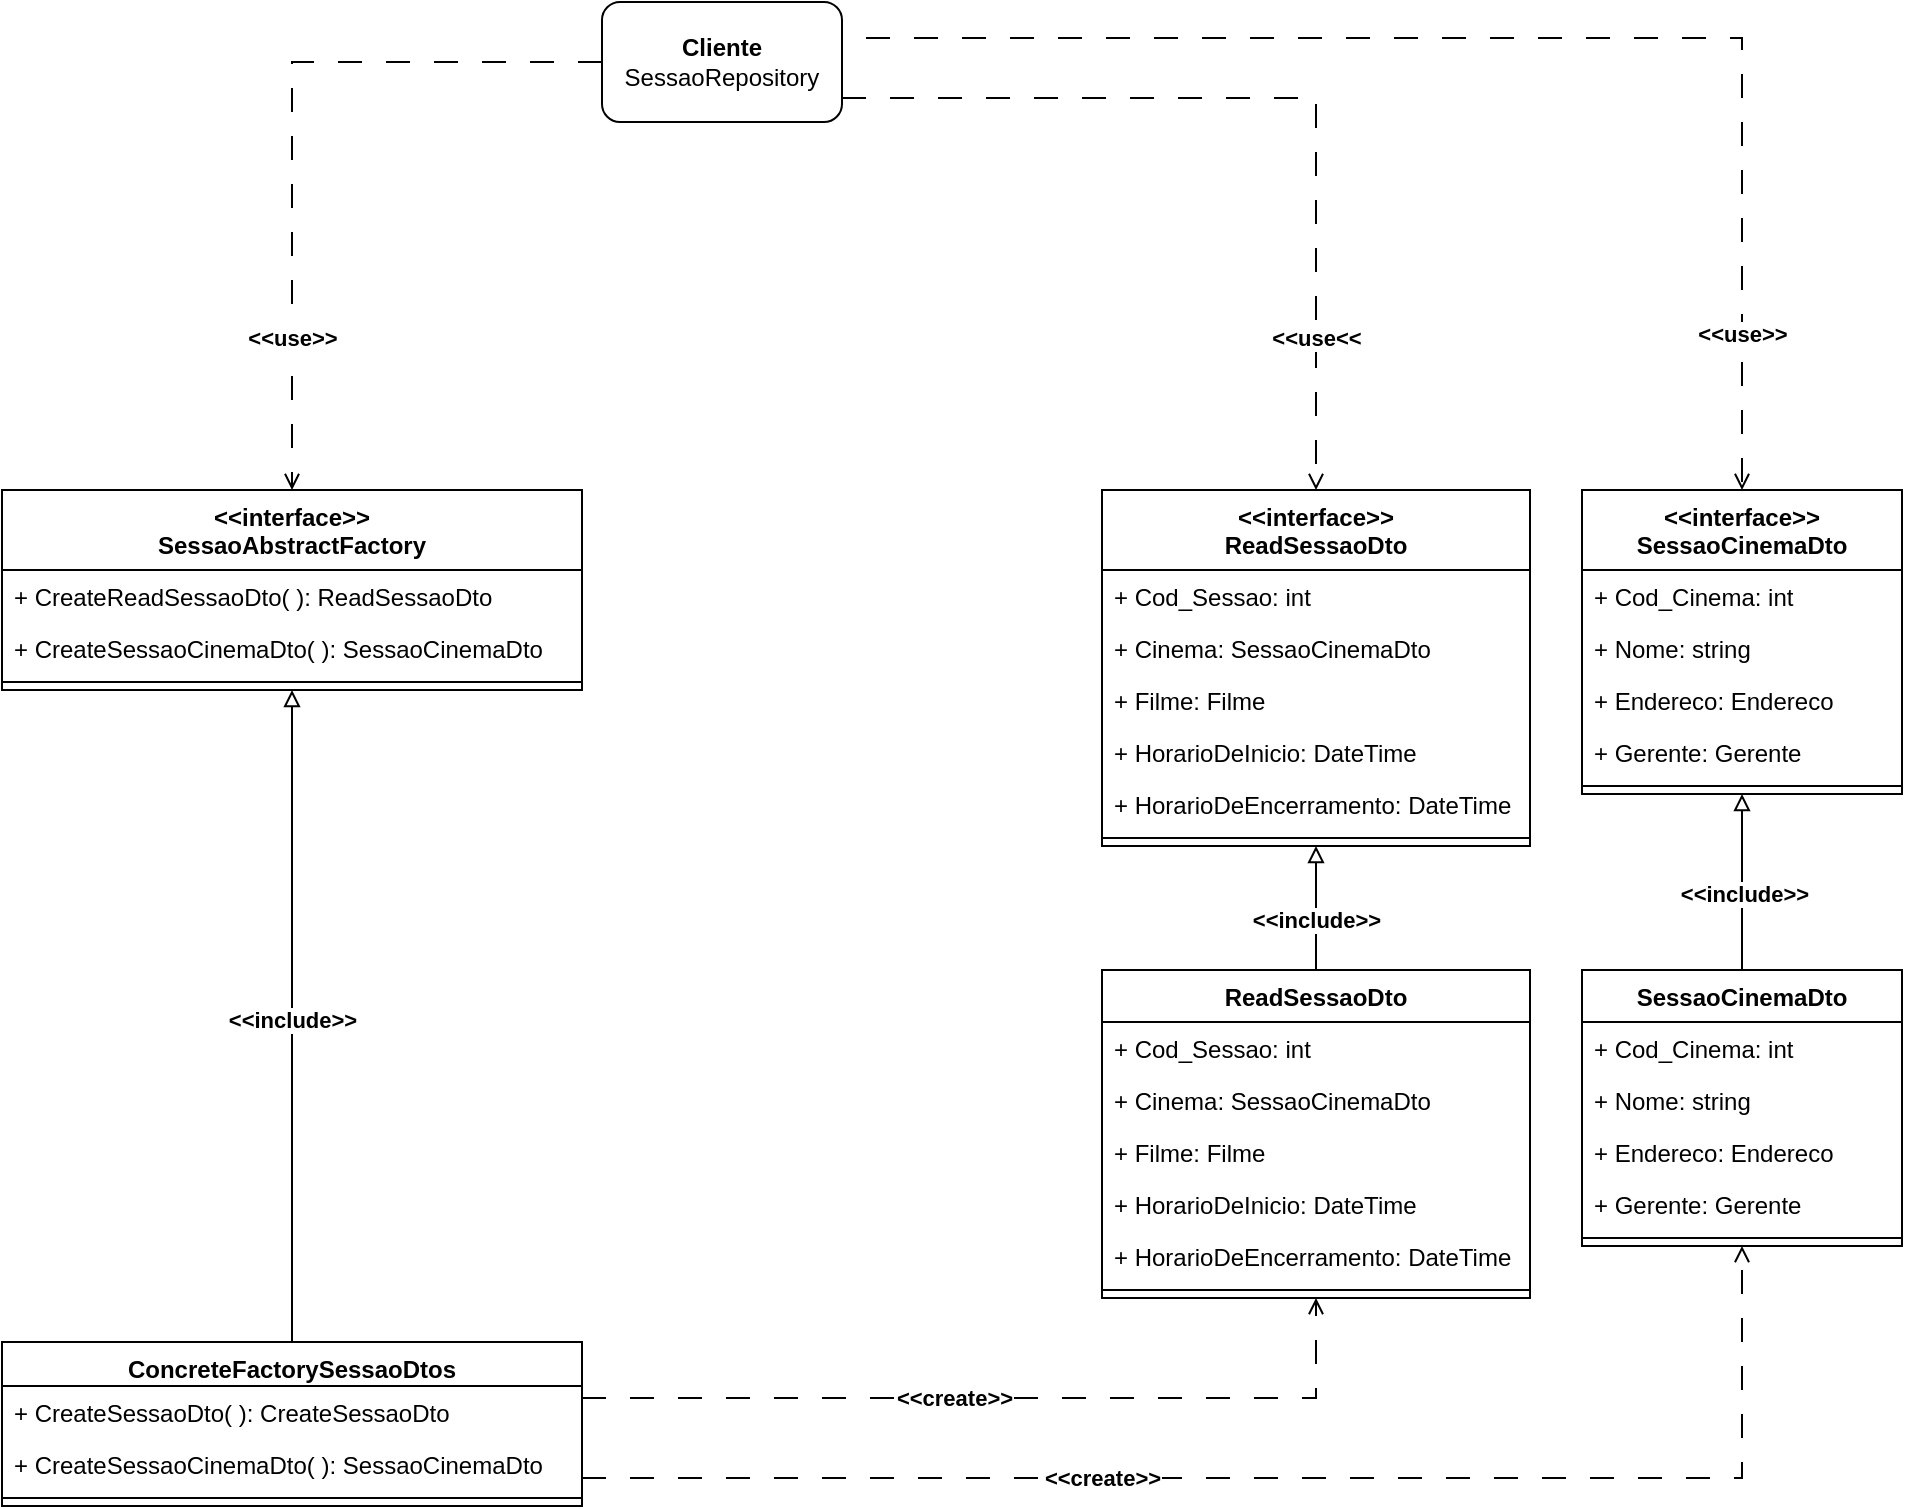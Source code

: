 <mxfile version="20.8.19" type="github" pages="2"><diagram name="Página-1" id="3QYv8OoUJTlC-Izh8MHj"><mxGraphModel dx="2607" dy="1447" grid="1" gridSize="10" guides="1" tooltips="1" connect="1" arrows="1" fold="1" page="1" pageScale="1" pageWidth="1169" pageHeight="827" math="0" shadow="0"><root><mxCell id="0"/><mxCell id="1" parent="0"/><mxCell id="uogWDruW6razTVMyN77_-1" value="&lt;&lt;interface&gt;&gt;&#10;SessaoAbstractFactory&#10;" style="swimlane;fontStyle=1;align=center;verticalAlign=top;childLayout=stackLayout;horizontal=1;startSize=40;horizontalStack=0;resizeParent=1;resizeParentMax=0;resizeLast=0;collapsible=1;marginBottom=0;" parent="1" vertex="1"><mxGeometry x="10" y="256" width="290" height="100" as="geometry"/></mxCell><mxCell id="uogWDruW6razTVMyN77_-6" value="+ CreateReadSessaoDto( ): ReadSessaoDto" style="text;strokeColor=none;fillColor=none;align=left;verticalAlign=top;spacingLeft=4;spacingRight=4;overflow=hidden;rotatable=0;points=[[0,0.5],[1,0.5]];portConstraint=eastwest;" parent="uogWDruW6razTVMyN77_-1" vertex="1"><mxGeometry y="40" width="290" height="26" as="geometry"/></mxCell><mxCell id="uogWDruW6razTVMyN77_-7" value="+ CreateSessaoCinemaDto( ): SessaoCinemaDto" style="text;strokeColor=none;fillColor=none;align=left;verticalAlign=top;spacingLeft=4;spacingRight=4;overflow=hidden;rotatable=0;points=[[0,0.5],[1,0.5]];portConstraint=eastwest;" parent="uogWDruW6razTVMyN77_-1" vertex="1"><mxGeometry y="66" width="290" height="26" as="geometry"/></mxCell><mxCell id="uogWDruW6razTVMyN77_-3" value="" style="line;strokeWidth=1;fillColor=none;align=left;verticalAlign=middle;spacingTop=-1;spacingLeft=3;spacingRight=3;rotatable=0;labelPosition=right;points=[];portConstraint=eastwest;strokeColor=inherit;" parent="uogWDruW6razTVMyN77_-1" vertex="1"><mxGeometry y="92" width="290" height="8" as="geometry"/></mxCell><mxCell id="uogWDruW6razTVMyN77_-22" style="rounded=0;orthogonalLoop=1;jettySize=auto;html=1;fontSize=18;endArrow=block;endFill=0;jumpStyle=none;entryX=0.5;entryY=1;entryDx=0;entryDy=0;" parent="1" source="uogWDruW6razTVMyN77_-16" target="uogWDruW6razTVMyN77_-1" edge="1"><mxGeometry relative="1" as="geometry"><mxPoint x="146" y="436" as="targetPoint"/></mxGeometry></mxCell><mxCell id="Snv5PQgeX9vCLsAR8VNj-62" value="&lt;b&gt;&amp;lt;&amp;lt;include&amp;gt;&amp;gt;&lt;/b&gt;" style="edgeLabel;html=1;align=center;verticalAlign=middle;resizable=0;points=[];" parent="uogWDruW6razTVMyN77_-22" vertex="1" connectable="0"><mxGeometry x="0.095" relative="1" as="geometry"><mxPoint y="17" as="offset"/></mxGeometry></mxCell><mxCell id="Snv5PQgeX9vCLsAR8VNj-49" style="edgeStyle=orthogonalEdgeStyle;rounded=0;orthogonalLoop=1;jettySize=auto;html=1;entryX=0.5;entryY=1;entryDx=0;entryDy=0;dashed=1;dashPattern=12 12;endArrow=open;endFill=0;" parent="1" source="uogWDruW6razTVMyN77_-16" target="Snv5PQgeX9vCLsAR8VNj-4" edge="1"><mxGeometry relative="1" as="geometry"><Array as="points"><mxPoint x="667" y="710"/></Array></mxGeometry></mxCell><mxCell id="Snv5PQgeX9vCLsAR8VNj-52" value="&lt;b&gt;&amp;lt;&amp;lt;create&amp;gt;&amp;gt;&lt;/b&gt;" style="edgeLabel;html=1;align=center;verticalAlign=middle;resizable=0;points=[];" parent="Snv5PQgeX9vCLsAR8VNj-49" vertex="1" connectable="0"><mxGeometry x="-0.263" relative="1" as="geometry"><mxPoint x="32" as="offset"/></mxGeometry></mxCell><mxCell id="uogWDruW6razTVMyN77_-16" value="ConcreteFactorySessaoDtos" style="swimlane;fontStyle=1;align=center;verticalAlign=top;childLayout=stackLayout;horizontal=1;startSize=22;horizontalStack=0;resizeParent=1;resizeParentMax=0;resizeLast=0;collapsible=1;marginBottom=0;" parent="1" vertex="1"><mxGeometry x="10" y="682" width="290" height="82" as="geometry"/></mxCell><mxCell id="uogWDruW6razTVMyN77_-17" value="+ CreateSessaoDto( ): CreateSessaoDto" style="text;strokeColor=none;fillColor=none;align=left;verticalAlign=top;spacingLeft=4;spacingRight=4;overflow=hidden;rotatable=0;points=[[0,0.5],[1,0.5]];portConstraint=eastwest;" parent="uogWDruW6razTVMyN77_-16" vertex="1"><mxGeometry y="22" width="290" height="26" as="geometry"/></mxCell><mxCell id="uogWDruW6razTVMyN77_-19" value="+ CreateSessaoCinemaDto( ): SessaoCinemaDto" style="text;strokeColor=none;fillColor=none;align=left;verticalAlign=top;spacingLeft=4;spacingRight=4;overflow=hidden;rotatable=0;points=[[0,0.5],[1,0.5]];portConstraint=eastwest;" parent="uogWDruW6razTVMyN77_-16" vertex="1"><mxGeometry y="48" width="290" height="26" as="geometry"/></mxCell><mxCell id="uogWDruW6razTVMyN77_-21" value="" style="line;strokeWidth=1;fillColor=none;align=left;verticalAlign=middle;spacingTop=-1;spacingLeft=3;spacingRight=3;rotatable=0;labelPosition=right;points=[];portConstraint=eastwest;strokeColor=inherit;" parent="uogWDruW6razTVMyN77_-16" vertex="1"><mxGeometry y="74" width="290" height="8" as="geometry"/></mxCell><mxCell id="uogWDruW6razTVMyN77_-23" value="&lt;&lt;interface&gt;&gt;&#10;ReadSessaoDto" style="swimlane;fontStyle=1;align=center;verticalAlign=top;childLayout=stackLayout;horizontal=1;startSize=40;horizontalStack=0;resizeParent=1;resizeParentMax=0;resizeLast=0;collapsible=1;marginBottom=0;fontSize=12;" parent="1" vertex="1"><mxGeometry x="560" y="256" width="214" height="178" as="geometry"/></mxCell><mxCell id="uogWDruW6razTVMyN77_-24" value="+ Cod_Sessao: int" style="text;strokeColor=none;fillColor=none;align=left;verticalAlign=top;spacingLeft=4;spacingRight=4;overflow=hidden;rotatable=0;points=[[0,0.5],[1,0.5]];portConstraint=eastwest;fontSize=12;" parent="uogWDruW6razTVMyN77_-23" vertex="1"><mxGeometry y="40" width="214" height="26" as="geometry"/></mxCell><mxCell id="uogWDruW6razTVMyN77_-39" value="+ Cinema: SessaoCinemaDto" style="text;strokeColor=none;fillColor=none;align=left;verticalAlign=top;spacingLeft=4;spacingRight=4;overflow=hidden;rotatable=0;points=[[0,0.5],[1,0.5]];portConstraint=eastwest;fontSize=12;" parent="uogWDruW6razTVMyN77_-23" vertex="1"><mxGeometry y="66" width="214" height="26" as="geometry"/></mxCell><mxCell id="uogWDruW6razTVMyN77_-40" value="+ Filme: Filme" style="text;strokeColor=none;fillColor=none;align=left;verticalAlign=top;spacingLeft=4;spacingRight=4;overflow=hidden;rotatable=0;points=[[0,0.5],[1,0.5]];portConstraint=eastwest;fontSize=12;" parent="uogWDruW6razTVMyN77_-23" vertex="1"><mxGeometry y="92" width="214" height="26" as="geometry"/></mxCell><mxCell id="uogWDruW6razTVMyN77_-41" value="+ HorarioDeInicio: DateTime" style="text;strokeColor=none;fillColor=none;align=left;verticalAlign=top;spacingLeft=4;spacingRight=4;overflow=hidden;rotatable=0;points=[[0,0.5],[1,0.5]];portConstraint=eastwest;fontSize=12;" parent="uogWDruW6razTVMyN77_-23" vertex="1"><mxGeometry y="118" width="214" height="26" as="geometry"/></mxCell><mxCell id="uogWDruW6razTVMyN77_-42" value="+ HorarioDeEncerramento: DateTime" style="text;strokeColor=none;fillColor=none;align=left;verticalAlign=top;spacingLeft=4;spacingRight=4;overflow=hidden;rotatable=0;points=[[0,0.5],[1,0.5]];portConstraint=eastwest;fontSize=12;" parent="uogWDruW6razTVMyN77_-23" vertex="1"><mxGeometry y="144" width="214" height="26" as="geometry"/></mxCell><mxCell id="uogWDruW6razTVMyN77_-25" value="" style="line;strokeWidth=1;fillColor=none;align=left;verticalAlign=middle;spacingTop=-1;spacingLeft=3;spacingRight=3;rotatable=0;labelPosition=right;points=[];portConstraint=eastwest;strokeColor=inherit;fontSize=12;" parent="uogWDruW6razTVMyN77_-23" vertex="1"><mxGeometry y="170" width="214" height="8" as="geometry"/></mxCell><mxCell id="uogWDruW6razTVMyN77_-33" value="&lt;&lt;interface&gt;&gt;&#10;SessaoCinemaDto" style="swimlane;fontStyle=1;align=center;verticalAlign=top;childLayout=stackLayout;horizontal=1;startSize=40;horizontalStack=0;resizeParent=1;resizeParentMax=0;resizeLast=0;collapsible=1;marginBottom=0;fontSize=12;" parent="1" vertex="1"><mxGeometry x="800" y="256" width="160" height="152" as="geometry"/></mxCell><mxCell id="uogWDruW6razTVMyN77_-34" value="+ Cod_Cinema: int   " style="text;strokeColor=none;fillColor=none;align=left;verticalAlign=top;spacingLeft=4;spacingRight=4;overflow=hidden;rotatable=0;points=[[0,0.5],[1,0.5]];portConstraint=eastwest;fontSize=12;" parent="uogWDruW6razTVMyN77_-33" vertex="1"><mxGeometry y="40" width="160" height="26" as="geometry"/></mxCell><mxCell id="uogWDruW6razTVMyN77_-43" value="+ Nome: string" style="text;strokeColor=none;fillColor=none;align=left;verticalAlign=top;spacingLeft=4;spacingRight=4;overflow=hidden;rotatable=0;points=[[0,0.5],[1,0.5]];portConstraint=eastwest;fontSize=12;" parent="uogWDruW6razTVMyN77_-33" vertex="1"><mxGeometry y="66" width="160" height="26" as="geometry"/></mxCell><mxCell id="uogWDruW6razTVMyN77_-44" value="+ Endereco: Endereco" style="text;strokeColor=none;fillColor=none;align=left;verticalAlign=top;spacingLeft=4;spacingRight=4;overflow=hidden;rotatable=0;points=[[0,0.5],[1,0.5]];portConstraint=eastwest;fontSize=12;" parent="uogWDruW6razTVMyN77_-33" vertex="1"><mxGeometry y="92" width="160" height="26" as="geometry"/></mxCell><mxCell id="uogWDruW6razTVMyN77_-45" value="+ Gerente: Gerente" style="text;strokeColor=none;fillColor=none;align=left;verticalAlign=top;spacingLeft=4;spacingRight=4;overflow=hidden;rotatable=0;points=[[0,0.5],[1,0.5]];portConstraint=eastwest;fontSize=12;" parent="uogWDruW6razTVMyN77_-33" vertex="1"><mxGeometry y="118" width="160" height="26" as="geometry"/></mxCell><mxCell id="uogWDruW6razTVMyN77_-35" value="" style="line;strokeWidth=1;fillColor=none;align=left;verticalAlign=middle;spacingTop=-1;spacingLeft=3;spacingRight=3;rotatable=0;labelPosition=right;points=[];portConstraint=eastwest;strokeColor=inherit;fontSize=12;" parent="uogWDruW6razTVMyN77_-33" vertex="1"><mxGeometry y="144" width="160" height="8" as="geometry"/></mxCell><mxCell id="Snv5PQgeX9vCLsAR8VNj-29" style="edgeStyle=none;rounded=0;orthogonalLoop=1;jettySize=auto;html=1;entryX=0.5;entryY=1;entryDx=0;entryDy=0;endArrow=block;endFill=0;" parent="1" source="Snv5PQgeX9vCLsAR8VNj-4" target="uogWDruW6razTVMyN77_-23" edge="1"><mxGeometry relative="1" as="geometry"/></mxCell><mxCell id="Snv5PQgeX9vCLsAR8VNj-59" value="&lt;b&gt;&amp;lt;&amp;lt;include&amp;gt;&amp;gt;&lt;/b&gt;" style="edgeLabel;html=1;align=center;verticalAlign=middle;resizable=0;points=[];" parent="Snv5PQgeX9vCLsAR8VNj-29" vertex="1" connectable="0"><mxGeometry x="0.169" y="1" relative="1" as="geometry"><mxPoint x="1" y="11" as="offset"/></mxGeometry></mxCell><mxCell id="Snv5PQgeX9vCLsAR8VNj-4" value="ReadSessaoDto" style="swimlane;fontStyle=1;align=center;verticalAlign=top;childLayout=stackLayout;horizontal=1;startSize=26;horizontalStack=0;resizeParent=1;resizeParentMax=0;resizeLast=0;collapsible=1;marginBottom=0;fontSize=12;" parent="1" vertex="1"><mxGeometry x="560" y="496" width="214" height="164" as="geometry"/></mxCell><mxCell id="Snv5PQgeX9vCLsAR8VNj-5" value="+ Cod_Sessao: int" style="text;strokeColor=none;fillColor=none;align=left;verticalAlign=top;spacingLeft=4;spacingRight=4;overflow=hidden;rotatable=0;points=[[0,0.5],[1,0.5]];portConstraint=eastwest;fontSize=12;" parent="Snv5PQgeX9vCLsAR8VNj-4" vertex="1"><mxGeometry y="26" width="214" height="26" as="geometry"/></mxCell><mxCell id="Snv5PQgeX9vCLsAR8VNj-6" value="+ Cinema: SessaoCinemaDto" style="text;strokeColor=none;fillColor=none;align=left;verticalAlign=top;spacingLeft=4;spacingRight=4;overflow=hidden;rotatable=0;points=[[0,0.5],[1,0.5]];portConstraint=eastwest;fontSize=12;" parent="Snv5PQgeX9vCLsAR8VNj-4" vertex="1"><mxGeometry y="52" width="214" height="26" as="geometry"/></mxCell><mxCell id="Snv5PQgeX9vCLsAR8VNj-7" value="+ Filme: Filme" style="text;strokeColor=none;fillColor=none;align=left;verticalAlign=top;spacingLeft=4;spacingRight=4;overflow=hidden;rotatable=0;points=[[0,0.5],[1,0.5]];portConstraint=eastwest;fontSize=12;" parent="Snv5PQgeX9vCLsAR8VNj-4" vertex="1"><mxGeometry y="78" width="214" height="26" as="geometry"/></mxCell><mxCell id="Snv5PQgeX9vCLsAR8VNj-8" value="+ HorarioDeInicio: DateTime" style="text;strokeColor=none;fillColor=none;align=left;verticalAlign=top;spacingLeft=4;spacingRight=4;overflow=hidden;rotatable=0;points=[[0,0.5],[1,0.5]];portConstraint=eastwest;fontSize=12;" parent="Snv5PQgeX9vCLsAR8VNj-4" vertex="1"><mxGeometry y="104" width="214" height="26" as="geometry"/></mxCell><mxCell id="Snv5PQgeX9vCLsAR8VNj-9" value="+ HorarioDeEncerramento: DateTime" style="text;strokeColor=none;fillColor=none;align=left;verticalAlign=top;spacingLeft=4;spacingRight=4;overflow=hidden;rotatable=0;points=[[0,0.5],[1,0.5]];portConstraint=eastwest;fontSize=12;" parent="Snv5PQgeX9vCLsAR8VNj-4" vertex="1"><mxGeometry y="130" width="214" height="26" as="geometry"/></mxCell><mxCell id="Snv5PQgeX9vCLsAR8VNj-10" value="" style="line;strokeWidth=1;fillColor=none;align=left;verticalAlign=middle;spacingTop=-1;spacingLeft=3;spacingRight=3;rotatable=0;labelPosition=right;points=[];portConstraint=eastwest;strokeColor=inherit;fontSize=12;" parent="Snv5PQgeX9vCLsAR8VNj-4" vertex="1"><mxGeometry y="156" width="214" height="8" as="geometry"/></mxCell><mxCell id="Snv5PQgeX9vCLsAR8VNj-30" style="edgeStyle=none;rounded=0;orthogonalLoop=1;jettySize=auto;html=1;entryX=0.5;entryY=1;entryDx=0;entryDy=0;endArrow=block;endFill=0;" parent="1" source="Snv5PQgeX9vCLsAR8VNj-22" target="uogWDruW6razTVMyN77_-33" edge="1"><mxGeometry relative="1" as="geometry"/></mxCell><mxCell id="Snv5PQgeX9vCLsAR8VNj-60" value="&lt;b&gt;&amp;lt;&amp;lt;include&amp;gt;&amp;gt;&lt;/b&gt;" style="edgeLabel;html=1;align=center;verticalAlign=middle;resizable=0;points=[];" parent="Snv5PQgeX9vCLsAR8VNj-30" vertex="1" connectable="0"><mxGeometry x="-0.139" y="-1" relative="1" as="geometry"><mxPoint as="offset"/></mxGeometry></mxCell><mxCell id="Snv5PQgeX9vCLsAR8VNj-22" value="SessaoCinemaDto" style="swimlane;fontStyle=1;align=center;verticalAlign=top;childLayout=stackLayout;horizontal=1;startSize=26;horizontalStack=0;resizeParent=1;resizeParentMax=0;resizeLast=0;collapsible=1;marginBottom=0;fontSize=12;" parent="1" vertex="1"><mxGeometry x="800" y="496" width="160" height="138" as="geometry"/></mxCell><mxCell id="Snv5PQgeX9vCLsAR8VNj-23" value="+ Cod_Cinema: int   " style="text;strokeColor=none;fillColor=none;align=left;verticalAlign=top;spacingLeft=4;spacingRight=4;overflow=hidden;rotatable=0;points=[[0,0.5],[1,0.5]];portConstraint=eastwest;fontSize=12;" parent="Snv5PQgeX9vCLsAR8VNj-22" vertex="1"><mxGeometry y="26" width="160" height="26" as="geometry"/></mxCell><mxCell id="Snv5PQgeX9vCLsAR8VNj-24" value="+ Nome: string" style="text;strokeColor=none;fillColor=none;align=left;verticalAlign=top;spacingLeft=4;spacingRight=4;overflow=hidden;rotatable=0;points=[[0,0.5],[1,0.5]];portConstraint=eastwest;fontSize=12;" parent="Snv5PQgeX9vCLsAR8VNj-22" vertex="1"><mxGeometry y="52" width="160" height="26" as="geometry"/></mxCell><mxCell id="Snv5PQgeX9vCLsAR8VNj-25" value="+ Endereco: Endereco" style="text;strokeColor=none;fillColor=none;align=left;verticalAlign=top;spacingLeft=4;spacingRight=4;overflow=hidden;rotatable=0;points=[[0,0.5],[1,0.5]];portConstraint=eastwest;fontSize=12;" parent="Snv5PQgeX9vCLsAR8VNj-22" vertex="1"><mxGeometry y="78" width="160" height="26" as="geometry"/></mxCell><mxCell id="Snv5PQgeX9vCLsAR8VNj-26" value="+ Gerente: Gerente" style="text;strokeColor=none;fillColor=none;align=left;verticalAlign=top;spacingLeft=4;spacingRight=4;overflow=hidden;rotatable=0;points=[[0,0.5],[1,0.5]];portConstraint=eastwest;fontSize=12;" parent="Snv5PQgeX9vCLsAR8VNj-22" vertex="1"><mxGeometry y="104" width="160" height="26" as="geometry"/></mxCell><mxCell id="Snv5PQgeX9vCLsAR8VNj-27" value="" style="line;strokeWidth=1;fillColor=none;align=left;verticalAlign=middle;spacingTop=-1;spacingLeft=3;spacingRight=3;rotatable=0;labelPosition=right;points=[];portConstraint=eastwest;strokeColor=inherit;fontSize=12;" parent="Snv5PQgeX9vCLsAR8VNj-22" vertex="1"><mxGeometry y="130" width="160" height="8" as="geometry"/></mxCell><mxCell id="Snv5PQgeX9vCLsAR8VNj-35" style="edgeStyle=orthogonalEdgeStyle;rounded=0;orthogonalLoop=1;jettySize=auto;html=1;entryX=0.5;entryY=0;entryDx=0;entryDy=0;dashed=1;dashPattern=12 12;endArrow=open;endFill=0;exitX=1;exitY=0.5;exitDx=0;exitDy=0;" parent="1" source="Snv5PQgeX9vCLsAR8VNj-32" target="uogWDruW6razTVMyN77_-33" edge="1"><mxGeometry relative="1" as="geometry"><Array as="points"><mxPoint x="430" y="30"/><mxPoint x="880" y="30"/></Array></mxGeometry></mxCell><mxCell id="Snv5PQgeX9vCLsAR8VNj-39" value="&lt;b&gt;&amp;lt;&amp;lt;use&amp;gt;&amp;gt;&lt;/b&gt;" style="edgeLabel;html=1;align=center;verticalAlign=middle;resizable=0;points=[];" parent="Snv5PQgeX9vCLsAR8VNj-35" vertex="1" connectable="0"><mxGeometry x="0.805" y="1" relative="1" as="geometry"><mxPoint x="-1" y="-11" as="offset"/></mxGeometry></mxCell><mxCell id="Snv5PQgeX9vCLsAR8VNj-41" style="edgeStyle=orthogonalEdgeStyle;rounded=0;orthogonalLoop=1;jettySize=auto;html=1;entryX=0.5;entryY=0;entryDx=0;entryDy=0;dashed=1;dashPattern=12 12;endArrow=open;endFill=0;" parent="1" source="Snv5PQgeX9vCLsAR8VNj-32" target="uogWDruW6razTVMyN77_-1" edge="1"><mxGeometry relative="1" as="geometry"/></mxCell><mxCell id="Snv5PQgeX9vCLsAR8VNj-42" value="&lt;b&gt;&amp;lt;&amp;lt;use&amp;gt;&amp;gt;&lt;/b&gt;" style="edgeLabel;html=1;align=center;verticalAlign=middle;resizable=0;points=[];" parent="Snv5PQgeX9vCLsAR8VNj-41" vertex="1" connectable="0"><mxGeometry x="0.522" y="-2" relative="1" as="geometry"><mxPoint x="2" y="12" as="offset"/></mxGeometry></mxCell><mxCell id="Snv5PQgeX9vCLsAR8VNj-67" style="edgeStyle=orthogonalEdgeStyle;rounded=0;orthogonalLoop=1;jettySize=auto;html=1;entryX=0.5;entryY=0;entryDx=0;entryDy=0;dashed=1;dashPattern=12 12;endArrow=open;endFill=0;" parent="1" source="Snv5PQgeX9vCLsAR8VNj-32" target="uogWDruW6razTVMyN77_-23" edge="1"><mxGeometry relative="1" as="geometry"><Array as="points"><mxPoint x="667" y="60"/></Array></mxGeometry></mxCell><mxCell id="Snv5PQgeX9vCLsAR8VNj-68" value="&lt;b&gt;&amp;lt;&amp;lt;use&amp;lt;&amp;lt;&lt;/b&gt;" style="edgeLabel;html=1;align=center;verticalAlign=middle;resizable=0;points=[];" parent="Snv5PQgeX9vCLsAR8VNj-67" vertex="1" connectable="0"><mxGeometry x="0.614" y="-1" relative="1" as="geometry"><mxPoint x="1" y="7" as="offset"/></mxGeometry></mxCell><mxCell id="Snv5PQgeX9vCLsAR8VNj-32" value="&lt;b&gt;Cliente&lt;/b&gt;&lt;br&gt;SessaoRepository" style="rounded=1;whiteSpace=wrap;html=1;" parent="1" vertex="1"><mxGeometry x="310" y="12" width="120" height="60" as="geometry"/></mxCell><mxCell id="Snv5PQgeX9vCLsAR8VNj-69" style="edgeStyle=orthogonalEdgeStyle;rounded=0;orthogonalLoop=1;jettySize=auto;html=1;entryX=0.5;entryY=1;entryDx=0;entryDy=0;dashed=1;dashPattern=12 12;endArrow=open;endFill=0;" parent="1" source="uogWDruW6razTVMyN77_-19" target="Snv5PQgeX9vCLsAR8VNj-22" edge="1"><mxGeometry relative="1" as="geometry"><Array as="points"><mxPoint x="880" y="750"/></Array></mxGeometry></mxCell><mxCell id="Snv5PQgeX9vCLsAR8VNj-71" value="&lt;b&gt;&amp;lt;&amp;lt;create&amp;gt;&amp;gt;&lt;/b&gt;" style="edgeLabel;html=1;align=center;verticalAlign=middle;resizable=0;points=[];" parent="Snv5PQgeX9vCLsAR8VNj-69" vertex="1" connectable="0"><mxGeometry x="0.097" y="-2" relative="1" as="geometry"><mxPoint x="-122" y="-2" as="offset"/></mxGeometry></mxCell></root></mxGraphModel></diagram><diagram id="BQzX-mF-ob3QXdewWhoC" name="Página-2"><mxGraphModel dx="1434" dy="796" grid="1" gridSize="10" guides="1" tooltips="1" connect="1" arrows="1" fold="1" page="1" pageScale="1" pageWidth="1169" pageHeight="827" math="0" shadow="0"><root><mxCell id="0"/><mxCell id="1" parent="0"/><mxCell id="42fMEA1n6nSUN0ZFP5e2-1" value="&lt;&lt;interface&gt;&gt;&#10;CinemaAbstractFactory&#10;" style="swimlane;fontStyle=1;align=center;verticalAlign=top;childLayout=stackLayout;horizontal=1;startSize=40;horizontalStack=0;resizeParent=1;resizeParentMax=0;resizeLast=0;collapsible=1;marginBottom=0;" vertex="1" parent="1"><mxGeometry x="15" y="256" width="290" height="100" as="geometry"/></mxCell><mxCell id="42fMEA1n6nSUN0ZFP5e2-2" value="+ CreateReadCinemaDto( ): ReadCinemaDto" style="text;strokeColor=none;fillColor=none;align=left;verticalAlign=top;spacingLeft=4;spacingRight=4;overflow=hidden;rotatable=0;points=[[0,0.5],[1,0.5]];portConstraint=eastwest;" vertex="1" parent="42fMEA1n6nSUN0ZFP5e2-1"><mxGeometry y="40" width="290" height="26" as="geometry"/></mxCell><mxCell id="42fMEA1n6nSUN0ZFP5e2-3" value="+ CreateCinemaSessaoDto( ): CinemaSessaoDto" style="text;strokeColor=none;fillColor=none;align=left;verticalAlign=top;spacingLeft=4;spacingRight=4;overflow=hidden;rotatable=0;points=[[0,0.5],[1,0.5]];portConstraint=eastwest;" vertex="1" parent="42fMEA1n6nSUN0ZFP5e2-1"><mxGeometry y="66" width="290" height="26" as="geometry"/></mxCell><mxCell id="42fMEA1n6nSUN0ZFP5e2-4" value="" style="line;strokeWidth=1;fillColor=none;align=left;verticalAlign=middle;spacingTop=-1;spacingLeft=3;spacingRight=3;rotatable=0;labelPosition=right;points=[];portConstraint=eastwest;strokeColor=inherit;" vertex="1" parent="42fMEA1n6nSUN0ZFP5e2-1"><mxGeometry y="92" width="290" height="8" as="geometry"/></mxCell><mxCell id="42fMEA1n6nSUN0ZFP5e2-5" style="rounded=0;orthogonalLoop=1;jettySize=auto;html=1;fontSize=18;endArrow=block;endFill=0;jumpStyle=none;entryX=0.5;entryY=1;entryDx=0;entryDy=0;" edge="1" parent="1" source="42fMEA1n6nSUN0ZFP5e2-9" target="42fMEA1n6nSUN0ZFP5e2-1"><mxGeometry relative="1" as="geometry"><mxPoint x="146" y="436" as="targetPoint"/></mxGeometry></mxCell><mxCell id="42fMEA1n6nSUN0ZFP5e2-6" value="&lt;b&gt;&amp;lt;&amp;lt;include&amp;gt;&amp;gt;&lt;/b&gt;" style="edgeLabel;html=1;align=center;verticalAlign=middle;resizable=0;points=[];" vertex="1" connectable="0" parent="42fMEA1n6nSUN0ZFP5e2-5"><mxGeometry x="0.095" relative="1" as="geometry"><mxPoint y="17" as="offset"/></mxGeometry></mxCell><mxCell id="42fMEA1n6nSUN0ZFP5e2-7" style="edgeStyle=orthogonalEdgeStyle;rounded=0;orthogonalLoop=1;jettySize=auto;html=1;entryX=0.5;entryY=1;entryDx=0;entryDy=0;dashed=1;dashPattern=12 12;endArrow=open;endFill=0;" edge="1" parent="1" source="42fMEA1n6nSUN0ZFP5e2-9" target="42fMEA1n6nSUN0ZFP5e2-28"><mxGeometry relative="1" as="geometry"><Array as="points"><mxPoint x="667" y="710"/></Array></mxGeometry></mxCell><mxCell id="42fMEA1n6nSUN0ZFP5e2-8" value="&lt;b&gt;&amp;lt;&amp;lt;create&amp;gt;&amp;gt;&lt;/b&gt;" style="edgeLabel;html=1;align=center;verticalAlign=middle;resizable=0;points=[];" vertex="1" connectable="0" parent="42fMEA1n6nSUN0ZFP5e2-7"><mxGeometry x="-0.263" relative="1" as="geometry"><mxPoint x="32" as="offset"/></mxGeometry></mxCell><mxCell id="42fMEA1n6nSUN0ZFP5e2-9" value="ConcreteFactoryCinemaDto" style="swimlane;fontStyle=1;align=center;verticalAlign=top;childLayout=stackLayout;horizontal=1;startSize=22;horizontalStack=0;resizeParent=1;resizeParentMax=0;resizeLast=0;collapsible=1;marginBottom=0;" vertex="1" parent="1"><mxGeometry x="10" y="682" width="300" height="82" as="geometry"/></mxCell><mxCell id="42fMEA1n6nSUN0ZFP5e2-10" value="+ CreateReadCinemaDto( ): ReadCinemaDtoImpl" style="text;strokeColor=none;fillColor=none;align=left;verticalAlign=top;spacingLeft=4;spacingRight=4;overflow=hidden;rotatable=0;points=[[0,0.5],[1,0.5]];portConstraint=eastwest;" vertex="1" parent="42fMEA1n6nSUN0ZFP5e2-9"><mxGeometry y="22" width="300" height="26" as="geometry"/></mxCell><mxCell id="42fMEA1n6nSUN0ZFP5e2-11" value="+ CreateCinemaSessaoDto( ): CinemaSessaoDtoImpl" style="text;strokeColor=none;fillColor=none;align=left;verticalAlign=top;spacingLeft=4;spacingRight=4;overflow=hidden;rotatable=0;points=[[0,0.5],[1,0.5]];portConstraint=eastwest;" vertex="1" parent="42fMEA1n6nSUN0ZFP5e2-9"><mxGeometry y="48" width="300" height="26" as="geometry"/></mxCell><mxCell id="42fMEA1n6nSUN0ZFP5e2-12" value="" style="line;strokeWidth=1;fillColor=none;align=left;verticalAlign=middle;spacingTop=-1;spacingLeft=3;spacingRight=3;rotatable=0;labelPosition=right;points=[];portConstraint=eastwest;strokeColor=inherit;" vertex="1" parent="42fMEA1n6nSUN0ZFP5e2-9"><mxGeometry y="74" width="300" height="8" as="geometry"/></mxCell><mxCell id="42fMEA1n6nSUN0ZFP5e2-13" value="&lt;&lt;interface&gt;&gt;&#10;ReadCinemaDto" style="swimlane;fontStyle=1;align=center;verticalAlign=top;childLayout=stackLayout;horizontal=1;startSize=40;horizontalStack=0;resizeParent=1;resizeParentMax=0;resizeLast=0;collapsible=1;marginBottom=0;fontSize=12;" vertex="1" parent="1"><mxGeometry x="560" y="210" width="214" height="204" as="geometry"/></mxCell><mxCell id="42fMEA1n6nSUN0ZFP5e2-14" value="+ Cod_Cinema: int" style="text;strokeColor=none;fillColor=none;align=left;verticalAlign=top;spacingLeft=4;spacingRight=4;overflow=hidden;rotatable=0;points=[[0,0.5],[1,0.5]];portConstraint=eastwest;fontSize=12;" vertex="1" parent="42fMEA1n6nSUN0ZFP5e2-13"><mxGeometry y="40" width="214" height="26" as="geometry"/></mxCell><mxCell id="42fMEA1n6nSUN0ZFP5e2-15" value="+ Nome: string" style="text;strokeColor=none;fillColor=none;align=left;verticalAlign=top;spacingLeft=4;spacingRight=4;overflow=hidden;rotatable=0;points=[[0,0.5],[1,0.5]];portConstraint=eastwest;fontSize=12;" vertex="1" parent="42fMEA1n6nSUN0ZFP5e2-13"><mxGeometry y="66" width="214" height="26" as="geometry"/></mxCell><mxCell id="42fMEA1n6nSUN0ZFP5e2-54" value="+ Gerente: Gerente" style="text;strokeColor=none;fillColor=none;align=left;verticalAlign=top;spacingLeft=4;spacingRight=4;overflow=hidden;rotatable=0;points=[[0,0.5],[1,0.5]];portConstraint=eastwest;fontSize=12;" vertex="1" parent="42fMEA1n6nSUN0ZFP5e2-13"><mxGeometry y="92" width="214" height="26" as="geometry"/></mxCell><mxCell id="42fMEA1n6nSUN0ZFP5e2-55" value="+ Endereco: Endereco" style="text;strokeColor=none;fillColor=none;align=left;verticalAlign=top;spacingLeft=4;spacingRight=4;overflow=hidden;rotatable=0;points=[[0,0.5],[1,0.5]];portConstraint=eastwest;fontSize=12;" vertex="1" parent="42fMEA1n6nSUN0ZFP5e2-13"><mxGeometry y="118" width="214" height="26" as="geometry"/></mxCell><mxCell id="42fMEA1n6nSUN0ZFP5e2-16" value="+ Sessoes: List&lt;CinemaSessaoDto&gt;" style="text;strokeColor=none;fillColor=none;align=left;verticalAlign=top;spacingLeft=4;spacingRight=4;overflow=hidden;rotatable=0;points=[[0,0.5],[1,0.5]];portConstraint=eastwest;fontSize=12;" vertex="1" parent="42fMEA1n6nSUN0ZFP5e2-13"><mxGeometry y="144" width="214" height="26" as="geometry"/></mxCell><mxCell id="42fMEA1n6nSUN0ZFP5e2-17" value="+ Filmes: List&lt;Filme&gt;" style="text;strokeColor=none;fillColor=none;align=left;verticalAlign=top;spacingLeft=4;spacingRight=4;overflow=hidden;rotatable=0;points=[[0,0.5],[1,0.5]];portConstraint=eastwest;fontSize=12;" vertex="1" parent="42fMEA1n6nSUN0ZFP5e2-13"><mxGeometry y="170" width="214" height="26" as="geometry"/></mxCell><mxCell id="42fMEA1n6nSUN0ZFP5e2-19" value="" style="line;strokeWidth=1;fillColor=none;align=left;verticalAlign=middle;spacingTop=-1;spacingLeft=3;spacingRight=3;rotatable=0;labelPosition=right;points=[];portConstraint=eastwest;strokeColor=inherit;fontSize=12;" vertex="1" parent="42fMEA1n6nSUN0ZFP5e2-13"><mxGeometry y="196" width="214" height="8" as="geometry"/></mxCell><mxCell id="42fMEA1n6nSUN0ZFP5e2-20" value="&lt;&lt;interface&gt;&gt;&#10;CinemaSessaoDto" style="swimlane;fontStyle=1;align=center;verticalAlign=top;childLayout=stackLayout;horizontal=1;startSize=40;horizontalStack=0;resizeParent=1;resizeParentMax=0;resizeLast=0;collapsible=1;marginBottom=0;fontSize=12;" vertex="1" parent="1"><mxGeometry x="800" y="210" width="160" height="152" as="geometry"/></mxCell><mxCell id="42fMEA1n6nSUN0ZFP5e2-21" value="+ Cod_Sessao: int   " style="text;strokeColor=none;fillColor=none;align=left;verticalAlign=top;spacingLeft=4;spacingRight=4;overflow=hidden;rotatable=0;points=[[0,0.5],[1,0.5]];portConstraint=eastwest;fontSize=12;" vertex="1" parent="42fMEA1n6nSUN0ZFP5e2-20"><mxGeometry y="40" width="160" height="26" as="geometry"/></mxCell><mxCell id="42fMEA1n6nSUN0ZFP5e2-22" value="+ Filme: Filme" style="text;strokeColor=none;fillColor=none;align=left;verticalAlign=top;spacingLeft=4;spacingRight=4;overflow=hidden;rotatable=0;points=[[0,0.5],[1,0.5]];portConstraint=eastwest;fontSize=12;" vertex="1" parent="42fMEA1n6nSUN0ZFP5e2-20"><mxGeometry y="66" width="160" height="26" as="geometry"/></mxCell><mxCell id="42fMEA1n6nSUN0ZFP5e2-23" value="+ Inicio: DateTime" style="text;strokeColor=none;fillColor=none;align=left;verticalAlign=top;spacingLeft=4;spacingRight=4;overflow=hidden;rotatable=0;points=[[0,0.5],[1,0.5]];portConstraint=eastwest;fontSize=12;" vertex="1" parent="42fMEA1n6nSUN0ZFP5e2-20"><mxGeometry y="92" width="160" height="26" as="geometry"/></mxCell><mxCell id="42fMEA1n6nSUN0ZFP5e2-24" value="+ Fim: DateTime" style="text;strokeColor=none;fillColor=none;align=left;verticalAlign=top;spacingLeft=4;spacingRight=4;overflow=hidden;rotatable=0;points=[[0,0.5],[1,0.5]];portConstraint=eastwest;fontSize=12;" vertex="1" parent="42fMEA1n6nSUN0ZFP5e2-20"><mxGeometry y="118" width="160" height="26" as="geometry"/></mxCell><mxCell id="42fMEA1n6nSUN0ZFP5e2-25" value="" style="line;strokeWidth=1;fillColor=none;align=left;verticalAlign=middle;spacingTop=-1;spacingLeft=3;spacingRight=3;rotatable=0;labelPosition=right;points=[];portConstraint=eastwest;strokeColor=inherit;fontSize=12;" vertex="1" parent="42fMEA1n6nSUN0ZFP5e2-20"><mxGeometry y="144" width="160" height="8" as="geometry"/></mxCell><mxCell id="42fMEA1n6nSUN0ZFP5e2-26" style="edgeStyle=none;rounded=0;orthogonalLoop=1;jettySize=auto;html=1;entryX=0.5;entryY=1;entryDx=0;entryDy=0;endArrow=block;endFill=0;" edge="1" parent="1" source="42fMEA1n6nSUN0ZFP5e2-28" target="42fMEA1n6nSUN0ZFP5e2-13"><mxGeometry relative="1" as="geometry"/></mxCell><mxCell id="42fMEA1n6nSUN0ZFP5e2-27" value="&lt;b&gt;&amp;lt;&amp;lt;include&amp;gt;&amp;gt;&lt;/b&gt;" style="edgeLabel;html=1;align=center;verticalAlign=middle;resizable=0;points=[];" vertex="1" connectable="0" parent="42fMEA1n6nSUN0ZFP5e2-26"><mxGeometry x="0.169" y="1" relative="1" as="geometry"><mxPoint x="1" y="11" as="offset"/></mxGeometry></mxCell><mxCell id="42fMEA1n6nSUN0ZFP5e2-28" value="ReadCinemaDtoImpl" style="swimlane;fontStyle=1;align=center;verticalAlign=top;childLayout=stackLayout;horizontal=1;startSize=26;horizontalStack=0;resizeParent=1;resizeParentMax=0;resizeLast=0;collapsible=1;marginBottom=0;fontSize=12;" vertex="1" parent="1"><mxGeometry x="560" y="496" width="214" height="190" as="geometry"/></mxCell><mxCell id="42fMEA1n6nSUN0ZFP5e2-29" value="+ Cod_Cinema: int" style="text;strokeColor=none;fillColor=none;align=left;verticalAlign=top;spacingLeft=4;spacingRight=4;overflow=hidden;rotatable=0;points=[[0,0.5],[1,0.5]];portConstraint=eastwest;fontSize=12;" vertex="1" parent="42fMEA1n6nSUN0ZFP5e2-28"><mxGeometry y="26" width="214" height="26" as="geometry"/></mxCell><mxCell id="42fMEA1n6nSUN0ZFP5e2-30" value="+ Nome: string" style="text;strokeColor=none;fillColor=none;align=left;verticalAlign=top;spacingLeft=4;spacingRight=4;overflow=hidden;rotatable=0;points=[[0,0.5],[1,0.5]];portConstraint=eastwest;fontSize=12;" vertex="1" parent="42fMEA1n6nSUN0ZFP5e2-28"><mxGeometry y="52" width="214" height="26" as="geometry"/></mxCell><mxCell id="42fMEA1n6nSUN0ZFP5e2-31" value="+ Gerente: Gerente" style="text;strokeColor=none;fillColor=none;align=left;verticalAlign=top;spacingLeft=4;spacingRight=4;overflow=hidden;rotatable=0;points=[[0,0.5],[1,0.5]];portConstraint=eastwest;fontSize=12;" vertex="1" parent="42fMEA1n6nSUN0ZFP5e2-28"><mxGeometry y="78" width="214" height="26" as="geometry"/></mxCell><mxCell id="42fMEA1n6nSUN0ZFP5e2-32" value="+ Endereco: Endereco" style="text;strokeColor=none;fillColor=none;align=left;verticalAlign=top;spacingLeft=4;spacingRight=4;overflow=hidden;rotatable=0;points=[[0,0.5],[1,0.5]];portConstraint=eastwest;fontSize=12;" vertex="1" parent="42fMEA1n6nSUN0ZFP5e2-28"><mxGeometry y="104" width="214" height="26" as="geometry"/></mxCell><mxCell id="42fMEA1n6nSUN0ZFP5e2-57" value="+ Sessoes: List&lt;CinemaSessaoDto&gt;" style="text;strokeColor=none;fillColor=none;align=left;verticalAlign=top;spacingLeft=4;spacingRight=4;overflow=hidden;rotatable=0;points=[[0,0.5],[1,0.5]];portConstraint=eastwest;fontSize=12;" vertex="1" parent="42fMEA1n6nSUN0ZFP5e2-28"><mxGeometry y="130" width="214" height="26" as="geometry"/></mxCell><mxCell id="42fMEA1n6nSUN0ZFP5e2-58" value="+ Filmes: List&lt;Filme&gt;" style="text;strokeColor=none;fillColor=none;align=left;verticalAlign=top;spacingLeft=4;spacingRight=4;overflow=hidden;rotatable=0;points=[[0,0.5],[1,0.5]];portConstraint=eastwest;fontSize=12;" vertex="1" parent="42fMEA1n6nSUN0ZFP5e2-28"><mxGeometry y="156" width="214" height="26" as="geometry"/></mxCell><mxCell id="42fMEA1n6nSUN0ZFP5e2-34" value="" style="line;strokeWidth=1;fillColor=none;align=left;verticalAlign=middle;spacingTop=-1;spacingLeft=3;spacingRight=3;rotatable=0;labelPosition=right;points=[];portConstraint=eastwest;strokeColor=inherit;fontSize=12;" vertex="1" parent="42fMEA1n6nSUN0ZFP5e2-28"><mxGeometry y="182" width="214" height="8" as="geometry"/></mxCell><mxCell id="42fMEA1n6nSUN0ZFP5e2-35" style="edgeStyle=none;rounded=0;orthogonalLoop=1;jettySize=auto;html=1;entryX=0.5;entryY=1;entryDx=0;entryDy=0;endArrow=block;endFill=0;" edge="1" parent="1" source="42fMEA1n6nSUN0ZFP5e2-37" target="42fMEA1n6nSUN0ZFP5e2-20"><mxGeometry relative="1" as="geometry"/></mxCell><mxCell id="42fMEA1n6nSUN0ZFP5e2-36" value="&lt;b&gt;&amp;lt;&amp;lt;include&amp;gt;&amp;gt;&lt;/b&gt;" style="edgeLabel;html=1;align=center;verticalAlign=middle;resizable=0;points=[];" vertex="1" connectable="0" parent="42fMEA1n6nSUN0ZFP5e2-35"><mxGeometry x="-0.139" y="-1" relative="1" as="geometry"><mxPoint as="offset"/></mxGeometry></mxCell><mxCell id="42fMEA1n6nSUN0ZFP5e2-37" value="CinemaSessaoDtoImpl" style="swimlane;fontStyle=1;align=center;verticalAlign=top;childLayout=stackLayout;horizontal=1;startSize=26;horizontalStack=0;resizeParent=1;resizeParentMax=0;resizeLast=0;collapsible=1;marginBottom=0;fontSize=12;" vertex="1" parent="1"><mxGeometry x="800" y="496" width="160" height="138" as="geometry"/></mxCell><mxCell id="42fMEA1n6nSUN0ZFP5e2-38" value="+ Cod_Sessao: int   " style="text;strokeColor=none;fillColor=none;align=left;verticalAlign=top;spacingLeft=4;spacingRight=4;overflow=hidden;rotatable=0;points=[[0,0.5],[1,0.5]];portConstraint=eastwest;fontSize=12;" vertex="1" parent="42fMEA1n6nSUN0ZFP5e2-37"><mxGeometry y="26" width="160" height="26" as="geometry"/></mxCell><mxCell id="42fMEA1n6nSUN0ZFP5e2-39" value="+ Filme: Filme" style="text;strokeColor=none;fillColor=none;align=left;verticalAlign=top;spacingLeft=4;spacingRight=4;overflow=hidden;rotatable=0;points=[[0,0.5],[1,0.5]];portConstraint=eastwest;fontSize=12;" vertex="1" parent="42fMEA1n6nSUN0ZFP5e2-37"><mxGeometry y="52" width="160" height="26" as="geometry"/></mxCell><mxCell id="42fMEA1n6nSUN0ZFP5e2-40" value="+ Inicio: DateTime" style="text;strokeColor=none;fillColor=none;align=left;verticalAlign=top;spacingLeft=4;spacingRight=4;overflow=hidden;rotatable=0;points=[[0,0.5],[1,0.5]];portConstraint=eastwest;fontSize=12;" vertex="1" parent="42fMEA1n6nSUN0ZFP5e2-37"><mxGeometry y="78" width="160" height="26" as="geometry"/></mxCell><mxCell id="42fMEA1n6nSUN0ZFP5e2-41" value="+ Fim: DateTime" style="text;strokeColor=none;fillColor=none;align=left;verticalAlign=top;spacingLeft=4;spacingRight=4;overflow=hidden;rotatable=0;points=[[0,0.5],[1,0.5]];portConstraint=eastwest;fontSize=12;" vertex="1" parent="42fMEA1n6nSUN0ZFP5e2-37"><mxGeometry y="104" width="160" height="26" as="geometry"/></mxCell><mxCell id="42fMEA1n6nSUN0ZFP5e2-42" value="" style="line;strokeWidth=1;fillColor=none;align=left;verticalAlign=middle;spacingTop=-1;spacingLeft=3;spacingRight=3;rotatable=0;labelPosition=right;points=[];portConstraint=eastwest;strokeColor=inherit;fontSize=12;" vertex="1" parent="42fMEA1n6nSUN0ZFP5e2-37"><mxGeometry y="130" width="160" height="8" as="geometry"/></mxCell><mxCell id="42fMEA1n6nSUN0ZFP5e2-43" style="edgeStyle=orthogonalEdgeStyle;rounded=0;orthogonalLoop=1;jettySize=auto;html=1;entryX=0.5;entryY=0;entryDx=0;entryDy=0;dashed=1;dashPattern=12 12;endArrow=open;endFill=0;exitX=1;exitY=0.5;exitDx=0;exitDy=0;" edge="1" parent="1" source="42fMEA1n6nSUN0ZFP5e2-49" target="42fMEA1n6nSUN0ZFP5e2-20"><mxGeometry relative="1" as="geometry"><Array as="points"><mxPoint x="430" y="30"/><mxPoint x="880" y="30"/></Array></mxGeometry></mxCell><mxCell id="42fMEA1n6nSUN0ZFP5e2-44" value="&lt;b&gt;&amp;lt;&amp;lt;use&amp;gt;&amp;gt;&lt;/b&gt;" style="edgeLabel;html=1;align=center;verticalAlign=middle;resizable=0;points=[];" vertex="1" connectable="0" parent="42fMEA1n6nSUN0ZFP5e2-43"><mxGeometry x="0.805" y="1" relative="1" as="geometry"><mxPoint x="-1" y="-11" as="offset"/></mxGeometry></mxCell><mxCell id="42fMEA1n6nSUN0ZFP5e2-45" style="edgeStyle=orthogonalEdgeStyle;rounded=0;orthogonalLoop=1;jettySize=auto;html=1;entryX=0.5;entryY=0;entryDx=0;entryDy=0;dashed=1;dashPattern=12 12;endArrow=open;endFill=0;" edge="1" parent="1" source="42fMEA1n6nSUN0ZFP5e2-49" target="42fMEA1n6nSUN0ZFP5e2-1"><mxGeometry relative="1" as="geometry"/></mxCell><mxCell id="42fMEA1n6nSUN0ZFP5e2-46" value="&lt;b&gt;&amp;lt;&amp;lt;use&amp;gt;&amp;gt;&lt;/b&gt;" style="edgeLabel;html=1;align=center;verticalAlign=middle;resizable=0;points=[];" vertex="1" connectable="0" parent="42fMEA1n6nSUN0ZFP5e2-45"><mxGeometry x="0.522" y="-2" relative="1" as="geometry"><mxPoint x="2" y="12" as="offset"/></mxGeometry></mxCell><mxCell id="42fMEA1n6nSUN0ZFP5e2-47" style="edgeStyle=orthogonalEdgeStyle;rounded=0;orthogonalLoop=1;jettySize=auto;html=1;entryX=0.5;entryY=0;entryDx=0;entryDy=0;dashed=1;dashPattern=12 12;endArrow=open;endFill=0;" edge="1" parent="1" source="42fMEA1n6nSUN0ZFP5e2-49" target="42fMEA1n6nSUN0ZFP5e2-13"><mxGeometry relative="1" as="geometry"><Array as="points"><mxPoint x="667" y="60"/></Array></mxGeometry></mxCell><mxCell id="42fMEA1n6nSUN0ZFP5e2-48" value="&lt;b&gt;&amp;lt;&amp;lt;use&amp;lt;&amp;lt;&lt;/b&gt;" style="edgeLabel;html=1;align=center;verticalAlign=middle;resizable=0;points=[];" vertex="1" connectable="0" parent="42fMEA1n6nSUN0ZFP5e2-47"><mxGeometry x="0.614" y="-1" relative="1" as="geometry"><mxPoint x="1" y="7" as="offset"/></mxGeometry></mxCell><mxCell id="42fMEA1n6nSUN0ZFP5e2-49" value="&lt;b&gt;Cliente&lt;/b&gt;&lt;br&gt;CinemaRepository" style="rounded=1;whiteSpace=wrap;html=1;" vertex="1" parent="1"><mxGeometry x="310" y="12" width="120" height="60" as="geometry"/></mxCell><mxCell id="42fMEA1n6nSUN0ZFP5e2-50" style="edgeStyle=orthogonalEdgeStyle;rounded=0;orthogonalLoop=1;jettySize=auto;html=1;entryX=0.5;entryY=1;entryDx=0;entryDy=0;dashed=1;dashPattern=12 12;endArrow=open;endFill=0;" edge="1" parent="1" source="42fMEA1n6nSUN0ZFP5e2-11" target="42fMEA1n6nSUN0ZFP5e2-37"><mxGeometry relative="1" as="geometry"><Array as="points"><mxPoint x="880" y="750"/></Array></mxGeometry></mxCell><mxCell id="42fMEA1n6nSUN0ZFP5e2-51" value="&lt;b&gt;&amp;lt;&amp;lt;create&amp;gt;&amp;gt;&lt;/b&gt;" style="edgeLabel;html=1;align=center;verticalAlign=middle;resizable=0;points=[];" vertex="1" connectable="0" parent="42fMEA1n6nSUN0ZFP5e2-50"><mxGeometry x="0.097" y="-2" relative="1" as="geometry"><mxPoint x="-122" y="-2" as="offset"/></mxGeometry></mxCell></root></mxGraphModel></diagram></mxfile>